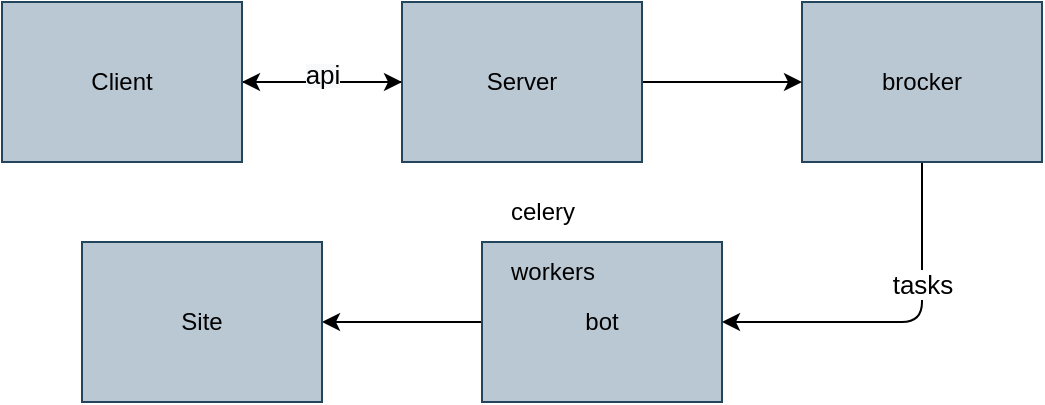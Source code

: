 <mxfile version="20.6.0" type="device"><diagram id="HZ-4uP1ZtQi1Ww2YnY9g" name="Page-1"><mxGraphModel dx="1018" dy="667" grid="1" gridSize="10" guides="1" tooltips="1" connect="1" arrows="1" fold="1" page="1" pageScale="1" pageWidth="1920" pageHeight="1200" math="0" shadow="0"><root><mxCell id="0"/><mxCell id="1" parent="0"/><mxCell id="0H6GVXSgSeYf9X6WLjKh-25" style="edgeStyle=orthogonalEdgeStyle;rounded=0;orthogonalLoop=1;jettySize=auto;html=1;exitX=0;exitY=0.5;exitDx=0;exitDy=0;entryX=1;entryY=0.5;entryDx=0;entryDy=0;" edge="1" parent="1" source="2" target="0H6GVXSgSeYf9X6WLjKh-24"><mxGeometry relative="1" as="geometry"/></mxCell><mxCell id="2" value="bot" style="rounded=0;whiteSpace=wrap;html=1;fillColor=#bac8d3;strokeColor=#23445d;" parent="1" vertex="1"><mxGeometry x="360" y="320" width="120" height="80" as="geometry"/></mxCell><mxCell id="0H6GVXSgSeYf9X6WLjKh-22" style="edgeStyle=orthogonalEdgeStyle;rounded=1;orthogonalLoop=1;jettySize=auto;html=1;exitX=0.5;exitY=1;exitDx=0;exitDy=0;entryX=1;entryY=0.5;entryDx=0;entryDy=0;" edge="1" parent="1" source="6" target="2"><mxGeometry relative="1" as="geometry"/></mxCell><mxCell id="0H6GVXSgSeYf9X6WLjKh-26" value="tasks" style="edgeLabel;html=1;align=center;verticalAlign=middle;resizable=0;points=[];fontSize=13;" vertex="1" connectable="0" parent="0H6GVXSgSeYf9X6WLjKh-22"><mxGeometry x="-0.339" relative="1" as="geometry"><mxPoint y="1" as="offset"/></mxGeometry></mxCell><mxCell id="6" value="brocker" style="rounded=0;whiteSpace=wrap;html=1;fillColor=#bac8d3;strokeColor=#23445d;" parent="1" vertex="1"><mxGeometry x="520" y="200" width="120" height="80" as="geometry"/></mxCell><mxCell id="0H6GVXSgSeYf9X6WLjKh-14" style="edgeStyle=orthogonalEdgeStyle;rounded=0;orthogonalLoop=1;jettySize=auto;html=1;exitX=0;exitY=0.5;exitDx=0;exitDy=0;" edge="1" parent="1" source="11"><mxGeometry relative="1" as="geometry"><mxPoint x="240" y="240" as="targetPoint"/></mxGeometry></mxCell><mxCell id="0H6GVXSgSeYf9X6WLjKh-23" style="edgeStyle=orthogonalEdgeStyle;rounded=0;orthogonalLoop=1;jettySize=auto;html=1;exitX=1;exitY=0.5;exitDx=0;exitDy=0;entryX=0;entryY=0.5;entryDx=0;entryDy=0;" edge="1" parent="1" source="11" target="6"><mxGeometry relative="1" as="geometry"/></mxCell><mxCell id="11" value="Server" style="rounded=0;whiteSpace=wrap;html=1;fillColor=#bac8d3;strokeColor=#23445d;" parent="1" vertex="1"><mxGeometry x="320" y="200" width="120" height="80" as="geometry"/></mxCell><mxCell id="0H6GVXSgSeYf9X6WLjKh-13" style="edgeStyle=orthogonalEdgeStyle;rounded=0;orthogonalLoop=1;jettySize=auto;html=1;exitX=1;exitY=0.5;exitDx=0;exitDy=0;entryX=0;entryY=0.5;entryDx=0;entryDy=0;" edge="1" parent="1" source="0H6GVXSgSeYf9X6WLjKh-12" target="11"><mxGeometry relative="1" as="geometry"/></mxCell><mxCell id="0H6GVXSgSeYf9X6WLjKh-16" value="&lt;span style=&quot;background-color: rgb(248, 249, 250);&quot;&gt;&lt;font style=&quot;font-size: 13px;&quot;&gt;api&lt;/font&gt;&lt;/span&gt;" style="edgeLabel;html=1;align=center;verticalAlign=middle;resizable=0;points=[];" vertex="1" connectable="0" parent="0H6GVXSgSeYf9X6WLjKh-13"><mxGeometry y="4" relative="1" as="geometry"><mxPoint as="offset"/></mxGeometry></mxCell><mxCell id="0H6GVXSgSeYf9X6WLjKh-12" value="Client" style="rounded=0;whiteSpace=wrap;html=1;fillColor=#bac8d3;strokeColor=#23445d;" vertex="1" parent="1"><mxGeometry x="120" y="200" width="120" height="80" as="geometry"/></mxCell><mxCell id="0H6GVXSgSeYf9X6WLjKh-19" value="&lt;span style=&quot;&quot;&gt;workers&lt;/span&gt;" style="text;html=1;align=center;verticalAlign=middle;resizable=0;points=[];autosize=1;strokeColor=none;fillColor=none;" vertex="1" parent="1"><mxGeometry x="360" y="320" width="70" height="30" as="geometry"/></mxCell><mxCell id="0H6GVXSgSeYf9X6WLjKh-20" value="celery" style="text;html=1;align=center;verticalAlign=middle;resizable=0;points=[];autosize=1;strokeColor=none;fillColor=none;" vertex="1" parent="1"><mxGeometry x="360" y="290" width="60" height="30" as="geometry"/></mxCell><mxCell id="0H6GVXSgSeYf9X6WLjKh-24" value="Site" style="rounded=0;whiteSpace=wrap;html=1;fillColor=#bac8d3;strokeColor=#23445d;" vertex="1" parent="1"><mxGeometry x="160" y="320" width="120" height="80" as="geometry"/></mxCell></root></mxGraphModel></diagram></mxfile>